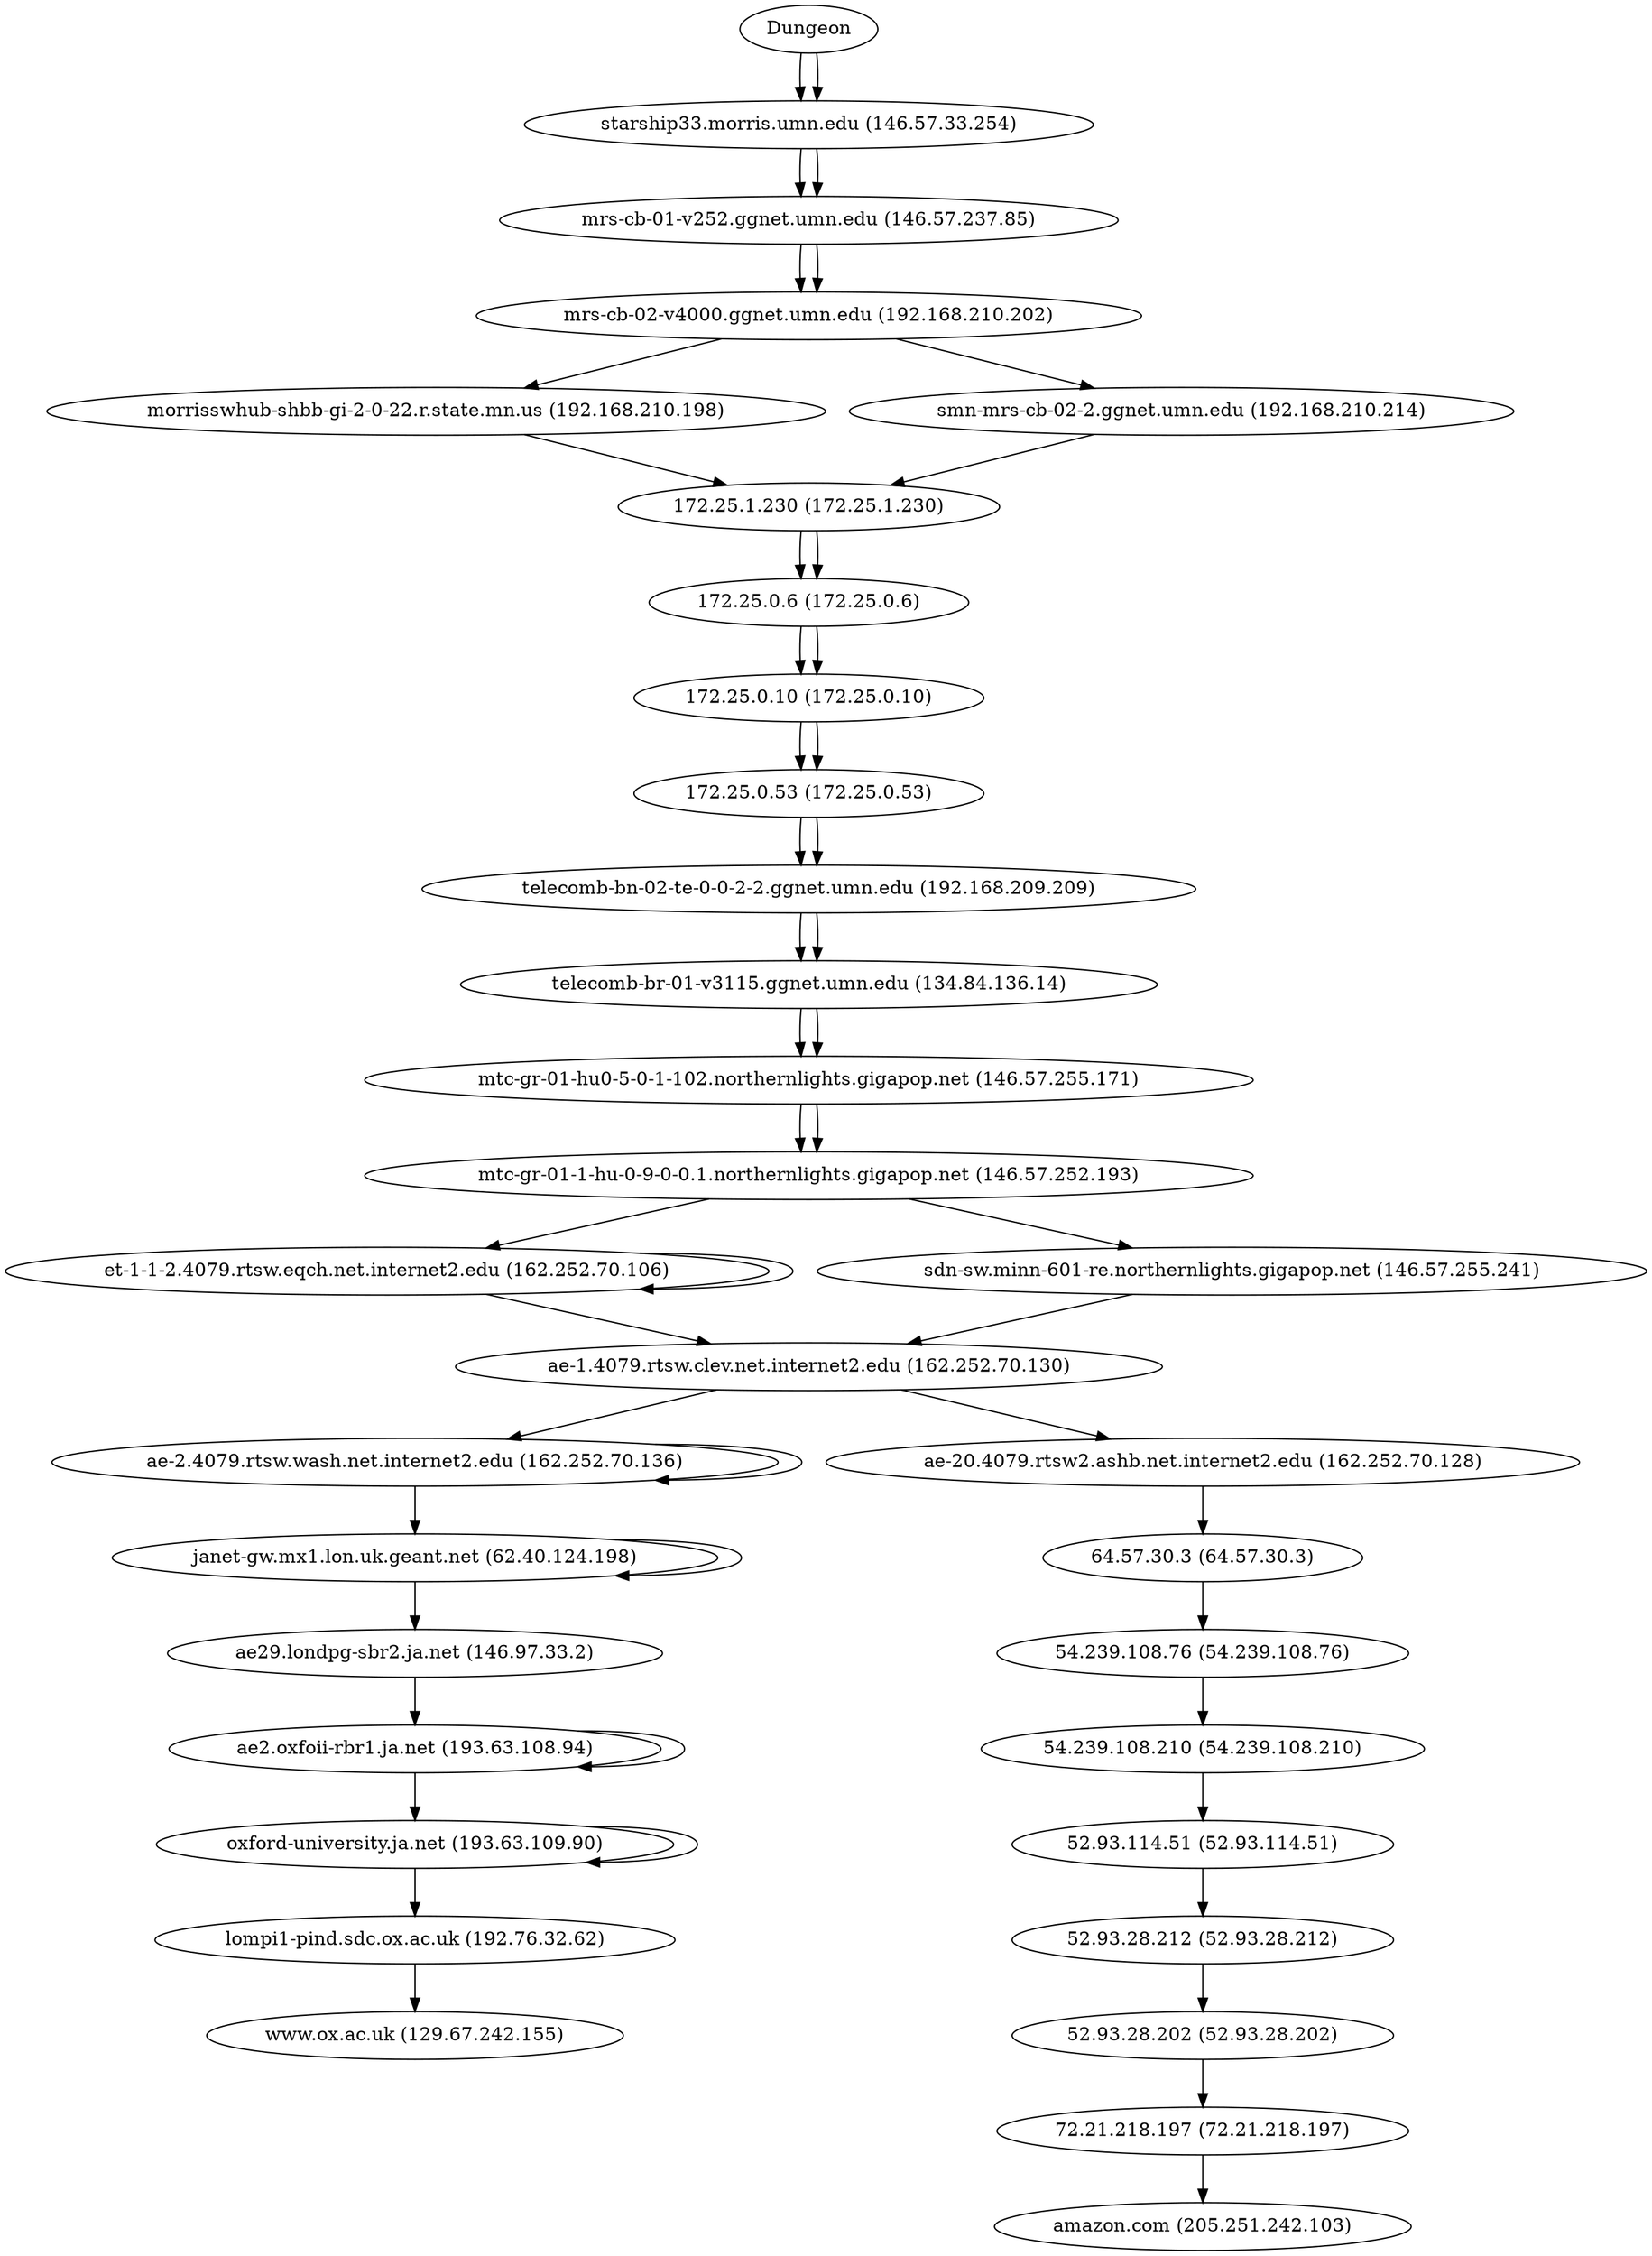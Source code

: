 digraph network {

// traceroute to www.ox.ac.uk (129.67.242.155), 60 hops max, 60 byte packets
"Dungeon" -> "starship33.morris.umn.edu (146.57.33.254)";
"starship33.morris.umn.edu (146.57.33.254)" -> "mrs-cb-01-v252.ggnet.umn.edu (146.57.237.85)";
"mrs-cb-01-v252.ggnet.umn.edu (146.57.237.85)" -> "mrs-cb-02-v4000.ggnet.umn.edu (192.168.210.202)";
"mrs-cb-02-v4000.ggnet.umn.edu (192.168.210.202)" -> "morrisswhub-shbb-gi-2-0-22.r.state.mn.us (192.168.210.198)";
"morrisswhub-shbb-gi-2-0-22.r.state.mn.us (192.168.210.198)" -> "172.25.1.230 (172.25.1.230)";
"172.25.1.230 (172.25.1.230)" -> "172.25.0.6 (172.25.0.6)";
"172.25.0.6 (172.25.0.6)" -> "172.25.0.10 (172.25.0.10)";
"172.25.0.10 (172.25.0.10)" -> "172.25.0.53 (172.25.0.53)";
"172.25.0.53 (172.25.0.53)" -> "telecomb-bn-02-te-0-0-2-2.ggnet.umn.edu (192.168.209.209)";
"telecomb-bn-02-te-0-0-2-2.ggnet.umn.edu (192.168.209.209)" -> "telecomb-br-01-v3115.ggnet.umn.edu (134.84.136.14)";
"telecomb-br-01-v3115.ggnet.umn.edu (134.84.136.14)" -> "mtc-gr-01-hu0-5-0-1-102.northernlights.gigapop.net (146.57.255.171)";
"mtc-gr-01-hu0-5-0-1-102.northernlights.gigapop.net (146.57.255.171)" -> "mtc-gr-01-1-hu-0-9-0-0.1.northernlights.gigapop.net (146.57.252.193)";
"mtc-gr-01-1-hu-0-9-0-0.1.northernlights.gigapop.net (146.57.252.193)" -> "et-1-1-2.4079.rtsw.eqch.net.internet2.edu (162.252.70.106)";
"et-1-1-2.4079.rtsw.eqch.net.internet2.edu (162.252.70.106)" -> "et-1-1-2.4079.rtsw.eqch.net.internet2.edu (162.252.70.106)";
"et-1-1-2.4079.rtsw.eqch.net.internet2.edu (162.252.70.106)" -> "ae-1.4079.rtsw.clev.net.internet2.edu (162.252.70.130)";
"ae-1.4079.rtsw.clev.net.internet2.edu (162.252.70.130)" -> "ae-2.4079.rtsw.wash.net.internet2.edu (162.252.70.136)";
"ae-2.4079.rtsw.wash.net.internet2.edu (162.252.70.136)" -> "ae-2.4079.rtsw.wash.net.internet2.edu (162.252.70.136)";
"ae-2.4079.rtsw.wash.net.internet2.edu (162.252.70.136)" -> "janet-gw.mx1.lon.uk.geant.net (62.40.124.198)";
"janet-gw.mx1.lon.uk.geant.net (62.40.124.198)" -> "janet-gw.mx1.lon.uk.geant.net (62.40.124.198)";
"janet-gw.mx1.lon.uk.geant.net (62.40.124.198)" -> "ae29.londpg-sbr2.ja.net (146.97.33.2)";
"ae29.londpg-sbr2.ja.net (146.97.33.2)" -> "ae2.oxfoii-rbr1.ja.net (193.63.108.94)";
"ae2.oxfoii-rbr1.ja.net (193.63.108.94)" -> "ae2.oxfoii-rbr1.ja.net (193.63.108.94)";
"ae2.oxfoii-rbr1.ja.net (193.63.108.94)" -> "oxford-university.ja.net (193.63.109.90)";
"oxford-university.ja.net (193.63.109.90)" -> "oxford-university.ja.net (193.63.109.90)";
"oxford-university.ja.net (193.63.109.90)" -> "lompi1-pind.sdc.ox.ac.uk (192.76.32.62)";
"lompi1-pind.sdc.ox.ac.uk (192.76.32.62)" -> "www.ox.ac.uk (129.67.242.155)";

// traceroute to amazon.com (205.251.242.103), 60 hops max, 60 byte packets
"Dungeon" -> "starship33.morris.umn.edu (146.57.33.254)";
"starship33.morris.umn.edu (146.57.33.254)" -> "mrs-cb-01-v252.ggnet.umn.edu (146.57.237.85)";
"mrs-cb-01-v252.ggnet.umn.edu (146.57.237.85)" -> "mrs-cb-02-v4000.ggnet.umn.edu (192.168.210.202)";
"mrs-cb-02-v4000.ggnet.umn.edu (192.168.210.202)" -> "smn-mrs-cb-02-2.ggnet.umn.edu (192.168.210.214)";
"smn-mrs-cb-02-2.ggnet.umn.edu (192.168.210.214)" -> "172.25.1.230 (172.25.1.230)";
"172.25.1.230 (172.25.1.230)" -> "172.25.0.6 (172.25.0.6)";
"172.25.0.6 (172.25.0.6)" -> "172.25.0.10 (172.25.0.10)";
"172.25.0.10 (172.25.0.10)" -> "172.25.0.53 (172.25.0.53)";
"172.25.0.53 (172.25.0.53)" -> "telecomb-bn-02-te-0-0-2-2.ggnet.umn.edu (192.168.209.209)";
"telecomb-bn-02-te-0-0-2-2.ggnet.umn.edu (192.168.209.209)" -> "telecomb-br-01-v3115.ggnet.umn.edu (134.84.136.14)";
"telecomb-br-01-v3115.ggnet.umn.edu (134.84.136.14)" -> "mtc-gr-01-hu0-5-0-1-102.northernlights.gigapop.net (146.57.255.171)";
"mtc-gr-01-hu0-5-0-1-102.northernlights.gigapop.net (146.57.255.171)" -> "mtc-gr-01-1-hu-0-9-0-0.1.northernlights.gigapop.net (146.57.252.193)";
"mtc-gr-01-1-hu-0-9-0-0.1.northernlights.gigapop.net (146.57.252.193)" -> "sdn-sw.minn-601-re.northernlights.gigapop.net (146.57.255.241)";
"sdn-sw.minn-601-re.northernlights.gigapop.net (146.57.255.241)" -> "ae-1.4079.rtsw.clev.net.internet2.edu (162.252.70.130)";
"ae-1.4079.rtsw.clev.net.internet2.edu (162.252.70.130)" -> "ae-20.4079.rtsw2.ashb.net.internet2.edu (162.252.70.128)";
"ae-20.4079.rtsw2.ashb.net.internet2.edu (162.252.70.128)" -> "64.57.30.3 (64.57.30.3)";
"64.57.30.3 (64.57.30.3)" -> "54.239.108.76 (54.239.108.76)";
"54.239.108.76 (54.239.108.76)" -> "54.239.108.210 (54.239.108.210)";
"54.239.108.210 (54.239.108.210)" -> "52.93.114.51 (52.93.114.51)";
"52.93.114.51 (52.93.114.51)" -> "52.93.28.212 (52.93.28.212)";
"52.93.28.212 (52.93.28.212)" -> "52.93.28.202 (52.93.28.202)";
"52.93.28.202 (52.93.28.202)" -> "72.21.218.197 (72.21.218.197)";
"72.21.218.197 (72.21.218.197)" -> "amazon.com (205.251.242.103)";
}
